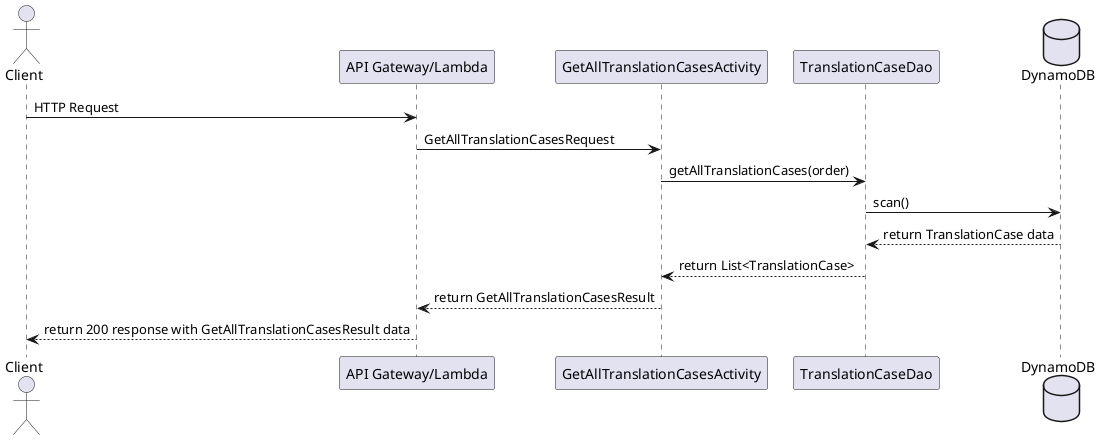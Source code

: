 @startuml

actor Client
participant "API Gateway/Lambda"
participant GetAllTranslationCasesActivity
participant TranslationCaseDao
database    DynamoDB

Client -> "API Gateway/Lambda" : HTTP Request
"API Gateway/Lambda" -> GetAllTranslationCasesActivity : GetAllTranslationCasesRequest
GetAllTranslationCasesActivity -> TranslationCaseDao : getAllTranslationCases(order)
TranslationCaseDao -> DynamoDB : scan()


DynamoDB --> TranslationCaseDao : return TranslationCase data
TranslationCaseDao --> GetAllTranslationCasesActivity : return List<TranslationCase>
GetAllTranslationCasesActivity --> "API Gateway/Lambda" : return GetAllTranslationCasesResult
"API Gateway/Lambda" --> Client : return 200 response with GetAllTranslationCasesResult data

@enduml